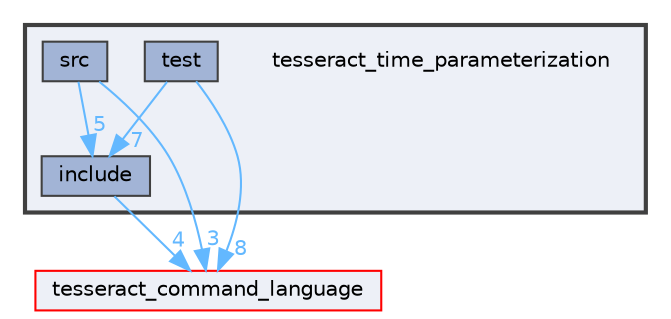 digraph "tesseract_time_parameterization"
{
 // LATEX_PDF_SIZE
  bgcolor="transparent";
  edge [fontname=Helvetica,fontsize=10,labelfontname=Helvetica,labelfontsize=10];
  node [fontname=Helvetica,fontsize=10,shape=box,height=0.2,width=0.4];
  compound=true
  subgraph clusterdir_d95fa72e1f80b7ab426a2222fe7ccfd9 {
    graph [ bgcolor="#edf0f7", pencolor="grey25", label="", fontname=Helvetica,fontsize=10 style="filled,bold", URL="dir_d95fa72e1f80b7ab426a2222fe7ccfd9.html",tooltip=""]
    dir_d95fa72e1f80b7ab426a2222fe7ccfd9 [shape=plaintext, label="tesseract_time_parameterization"];
  dir_1a203550f83f36732ec0f5874e0fa98d [label="include", fillcolor="#a2b4d6", color="grey25", style="filled", URL="dir_1a203550f83f36732ec0f5874e0fa98d.html",tooltip=""];
  dir_8bd04086d10acc17e4b848a0490c63b0 [label="src", fillcolor="#a2b4d6", color="grey25", style="filled", URL="dir_8bd04086d10acc17e4b848a0490c63b0.html",tooltip=""];
  dir_0235a5905e3faa34c4f0569c0b73336d [label="test", fillcolor="#a2b4d6", color="grey25", style="filled", URL="dir_0235a5905e3faa34c4f0569c0b73336d.html",tooltip=""];
  }
  dir_fa47c2fa9b13a12fc195f1b83854b816 [label="tesseract_command_language", fillcolor="#edf0f7", color="red", style="filled", URL="dir_fa47c2fa9b13a12fc195f1b83854b816.html",tooltip=""];
  dir_1a203550f83f36732ec0f5874e0fa98d->dir_fa47c2fa9b13a12fc195f1b83854b816 [headlabel="4", labeldistance=1.5 headhref="dir_000016_000048.html" color="steelblue1" fontcolor="steelblue1"];
  dir_8bd04086d10acc17e4b848a0490c63b0->dir_1a203550f83f36732ec0f5874e0fa98d [headlabel="5", labeldistance=1.5 headhref="dir_000045_000016.html" color="steelblue1" fontcolor="steelblue1"];
  dir_8bd04086d10acc17e4b848a0490c63b0->dir_fa47c2fa9b13a12fc195f1b83854b816 [headlabel="3", labeldistance=1.5 headhref="dir_000045_000048.html" color="steelblue1" fontcolor="steelblue1"];
  dir_0235a5905e3faa34c4f0569c0b73336d->dir_1a203550f83f36732ec0f5874e0fa98d [headlabel="7", labeldistance=1.5 headhref="dir_000066_000016.html" color="steelblue1" fontcolor="steelblue1"];
  dir_0235a5905e3faa34c4f0569c0b73336d->dir_fa47c2fa9b13a12fc195f1b83854b816 [headlabel="8", labeldistance=1.5 headhref="dir_000066_000048.html" color="steelblue1" fontcolor="steelblue1"];
}
